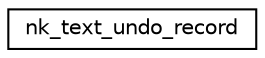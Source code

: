digraph "Graphical Class Hierarchy"
{
 // LATEX_PDF_SIZE
  edge [fontname="Helvetica",fontsize="10",labelfontname="Helvetica",labelfontsize="10"];
  node [fontname="Helvetica",fontsize="10",shape=record];
  rankdir="LR";
  Node0 [label="nk_text_undo_record",height=0.2,width=0.4,color="black", fillcolor="white", style="filled",URL="$structnk__text__undo__record.html",tooltip=" "];
}
